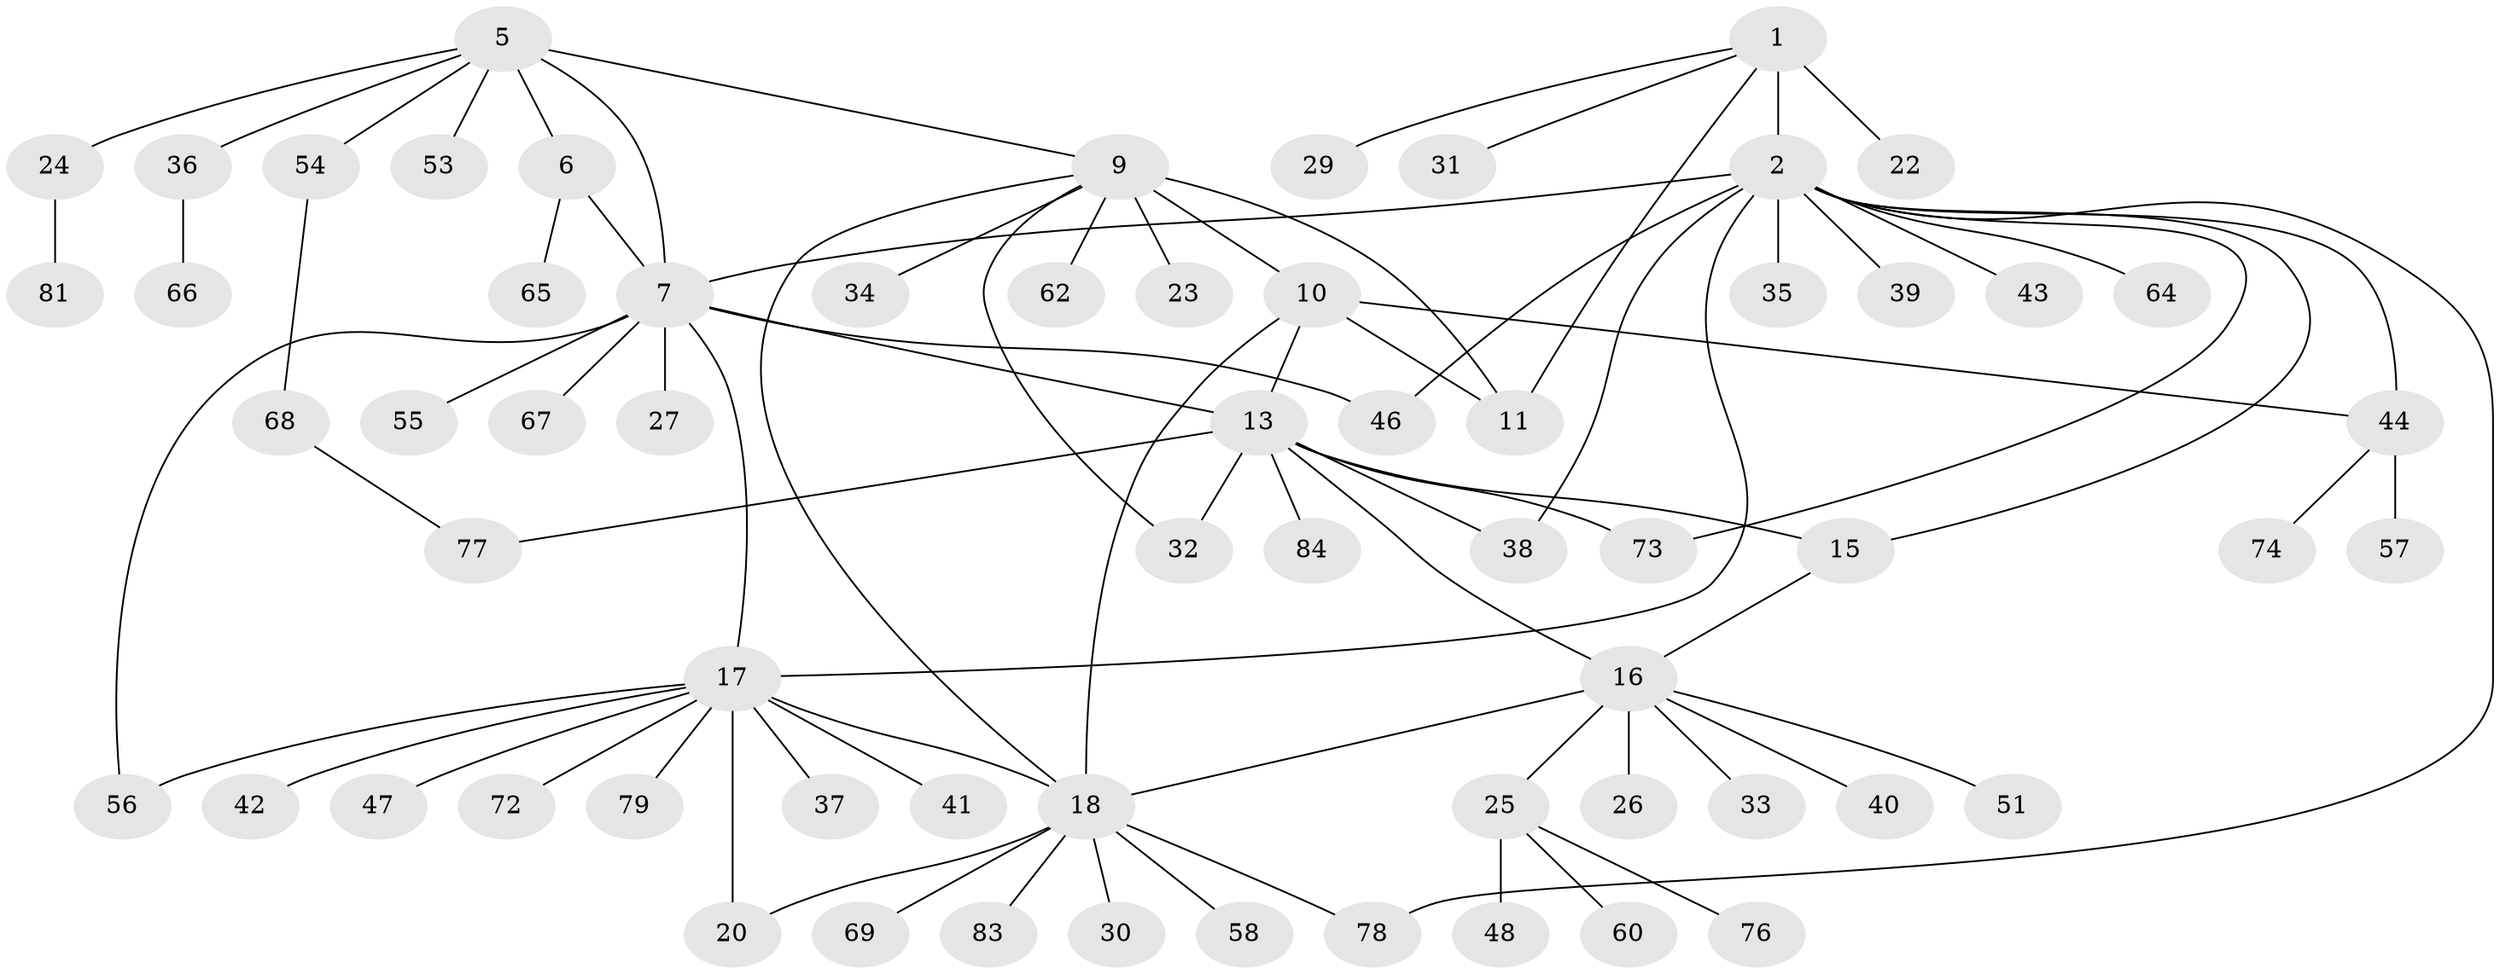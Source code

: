 // original degree distribution, {5: 0.07142857142857142, 8: 0.03571428571428571, 10: 0.03571428571428571, 9: 0.023809523809523808, 4: 0.03571428571428571, 7: 0.023809523809523808, 11: 0.011904761904761904, 3: 0.05952380952380952, 1: 0.5476190476190477, 2: 0.15476190476190477}
// Generated by graph-tools (version 1.1) at 2025/11/02/27/25 16:11:29]
// undirected, 64 vertices, 82 edges
graph export_dot {
graph [start="1"]
  node [color=gray90,style=filled];
  1 [super="+3"];
  2 [super="+4"];
  5 [super="+80"];
  6 [super="+28"];
  7 [super="+8"];
  9 [super="+12"];
  10 [super="+21"];
  11 [super="+59"];
  13 [super="+14"];
  15 [super="+50"];
  16 [super="+82"];
  17 [super="+19"];
  18 [super="+61"];
  20;
  22;
  23;
  24;
  25 [super="+75"];
  26;
  27;
  29;
  30;
  31;
  32;
  33;
  34;
  35 [super="+45"];
  36 [super="+49"];
  37 [super="+70"];
  38 [super="+63"];
  39;
  40;
  41;
  42;
  43;
  44 [super="+52"];
  46;
  47;
  48;
  51;
  53;
  54 [super="+71"];
  55;
  56;
  57;
  58;
  60;
  62;
  64;
  65;
  66;
  67;
  68;
  69;
  72;
  73;
  74;
  76;
  77;
  78;
  79;
  81;
  83;
  84;
  1 -- 2 [weight=4];
  1 -- 29;
  1 -- 31;
  1 -- 22;
  1 -- 11;
  2 -- 17;
  2 -- 35;
  2 -- 38;
  2 -- 43;
  2 -- 7;
  2 -- 64;
  2 -- 39;
  2 -- 73;
  2 -- 44;
  2 -- 46;
  2 -- 15;
  2 -- 78;
  5 -- 6;
  5 -- 7 [weight=2];
  5 -- 9;
  5 -- 24;
  5 -- 36;
  5 -- 53;
  5 -- 54;
  6 -- 7 [weight=2];
  6 -- 65;
  7 -- 67;
  7 -- 46;
  7 -- 55;
  7 -- 56;
  7 -- 27;
  7 -- 17;
  7 -- 13;
  9 -- 10 [weight=2];
  9 -- 11 [weight=2];
  9 -- 32;
  9 -- 34;
  9 -- 23;
  9 -- 62;
  9 -- 18;
  10 -- 11;
  10 -- 13;
  10 -- 18;
  10 -- 44;
  13 -- 15 [weight=2];
  13 -- 16 [weight=2];
  13 -- 32;
  13 -- 73;
  13 -- 77;
  13 -- 84;
  13 -- 38;
  15 -- 16;
  16 -- 18;
  16 -- 25;
  16 -- 26;
  16 -- 33;
  16 -- 40;
  16 -- 51;
  17 -- 18 [weight=2];
  17 -- 20 [weight=2];
  17 -- 37;
  17 -- 41;
  17 -- 72;
  17 -- 42;
  17 -- 79;
  17 -- 47;
  17 -- 56;
  18 -- 20;
  18 -- 30;
  18 -- 58;
  18 -- 69;
  18 -- 78;
  18 -- 83;
  24 -- 81;
  25 -- 48;
  25 -- 60;
  25 -- 76;
  36 -- 66;
  44 -- 74;
  44 -- 57;
  54 -- 68;
  68 -- 77;
}
